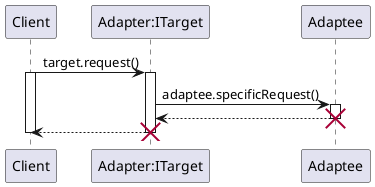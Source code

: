 @startuml
Client -> "Adapter:ITarget": target.request()
activate Client
activate "Adapter:ITarget"

"Adapter:ITarget" -> Adaptee: adaptee.specificRequest()
activate Adaptee

Adaptee --> "Adapter:ITarget"
destroy Adaptee

"Adapter:ITarget" --> Client
destroy "Adapter:ITarget"
deactivate Client

@enduml